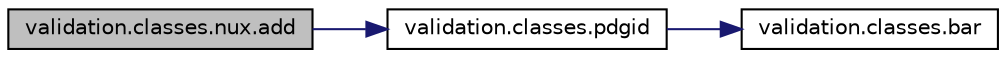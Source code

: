 digraph "validation.classes.nux.add"
{
 // INTERACTIVE_SVG=YES
 // LATEX_PDF_SIZE
  edge [fontname="Helvetica",fontsize="10",labelfontname="Helvetica",labelfontsize="10"];
  node [fontname="Helvetica",fontsize="10",shape=record];
  rankdir="LR";
  Node1 [label="validation.classes.nux.add",height=0.2,width=0.4,color="black", fillcolor="grey75", style="filled", fontcolor="black",tooltip=" "];
  Node1 -> Node2 [color="midnightblue",fontsize="10",style="solid",fontname="Helvetica"];
  Node2 [label="validation.classes.pdgid",height=0.2,width=0.4,color="black", fillcolor="white", style="filled",URL="$namespacevalidation_1_1classes.html#ae9dc639746e3e8ce122f60401789fcb4",tooltip=" "];
  Node2 -> Node3 [color="midnightblue",fontsize="10",style="solid",fontname="Helvetica"];
  Node3 [label="validation.classes.bar",height=0.2,width=0.4,color="black", fillcolor="white", style="filled",URL="$namespacevalidation_1_1classes.html#abbda87b110c9438ef0873b3879b48307",tooltip=" "];
}
